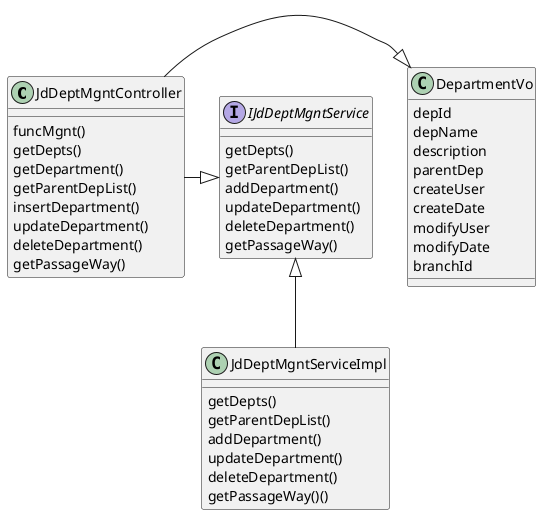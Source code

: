 @startuml

class JdDeptMgntController {
    funcMgnt()
    getDepts()
    getDepartment()
    getParentDepList()
    insertDepartment()
    updateDepartment()
    deleteDepartment()
    getPassageWay()
}
interface IJdDeptMgntService {
    getDepts()
    getParentDepList()
    addDepartment()
    updateDepartment()
    deleteDepartment()
    getPassageWay()
}
class JdDeptMgntServiceImpl {
    getDepts()
    getParentDepList()
    addDepartment()
    updateDepartment()
    deleteDepartment()
    getPassageWay()()
}


class DepartmentVo {
     depId
     depName
     description
     parentDep
     createUser
     createDate
     modifyUser
     modifyDate
     branchId
}

JdDeptMgntController -|> DepartmentVo
JdDeptMgntController -|> IJdDeptMgntService
IJdDeptMgntService <|-- JdDeptMgntServiceImpl

@enduml